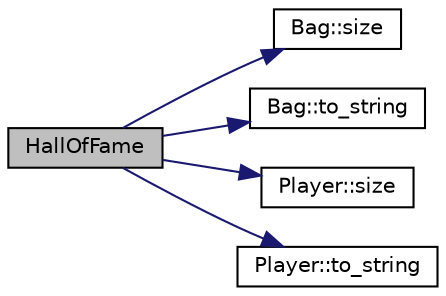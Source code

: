 digraph "HallOfFame"
{
  edge [fontname="Helvetica",fontsize="10",labelfontname="Helvetica",labelfontsize="10"];
  node [fontname="Helvetica",fontsize="10",shape=record];
  rankdir="LR";
  Node0 [label="HallOfFame",height=0.2,width=0.4,color="black", fillcolor="grey75", style="filled", fontcolor="black"];
  Node0 -> Node1 [color="midnightblue",fontsize="10",style="solid",fontname="Helvetica"];
  Node1 [label="Bag::size",height=0.2,width=0.4,color="black", fillcolor="white", style="filled",URL="$classBag.html#a32652be363a0f5d189b029ed863e5bf2",tooltip="Size of the letters set that remain in the bag. "];
  Node0 -> Node2 [color="midnightblue",fontsize="10",style="solid",fontname="Helvetica"];
  Node2 [label="Bag::to_string",height=0.2,width=0.4,color="black", fillcolor="white", style="filled",URL="$classBag.html#ac63bdc8c3ceed6d86db66b9d399764ab",tooltip="Returns the set of letters that remain in the bag. "];
  Node0 -> Node3 [color="midnightblue",fontsize="10",style="solid",fontname="Helvetica"];
  Node3 [label="Player::size",height=0.2,width=0.4,color="black", fillcolor="white", style="filled",URL="$classPlayer.html#a706f8e7eb9f430881ce2c96e6f525b62",tooltip="Returns the number of letters stored. "];
  Node0 -> Node4 [color="midnightblue",fontsize="10",style="solid",fontname="Helvetica"];
  Node4 [label="Player::to_string",height=0.2,width=0.4,color="black", fillcolor="white", style="filled",URL="$classPlayer.html#a07c689d9000618e4d596ef47140f94fd",tooltip="Returns the number of letters stored. Although internally this set is stored in a CSTRING..."];
}
